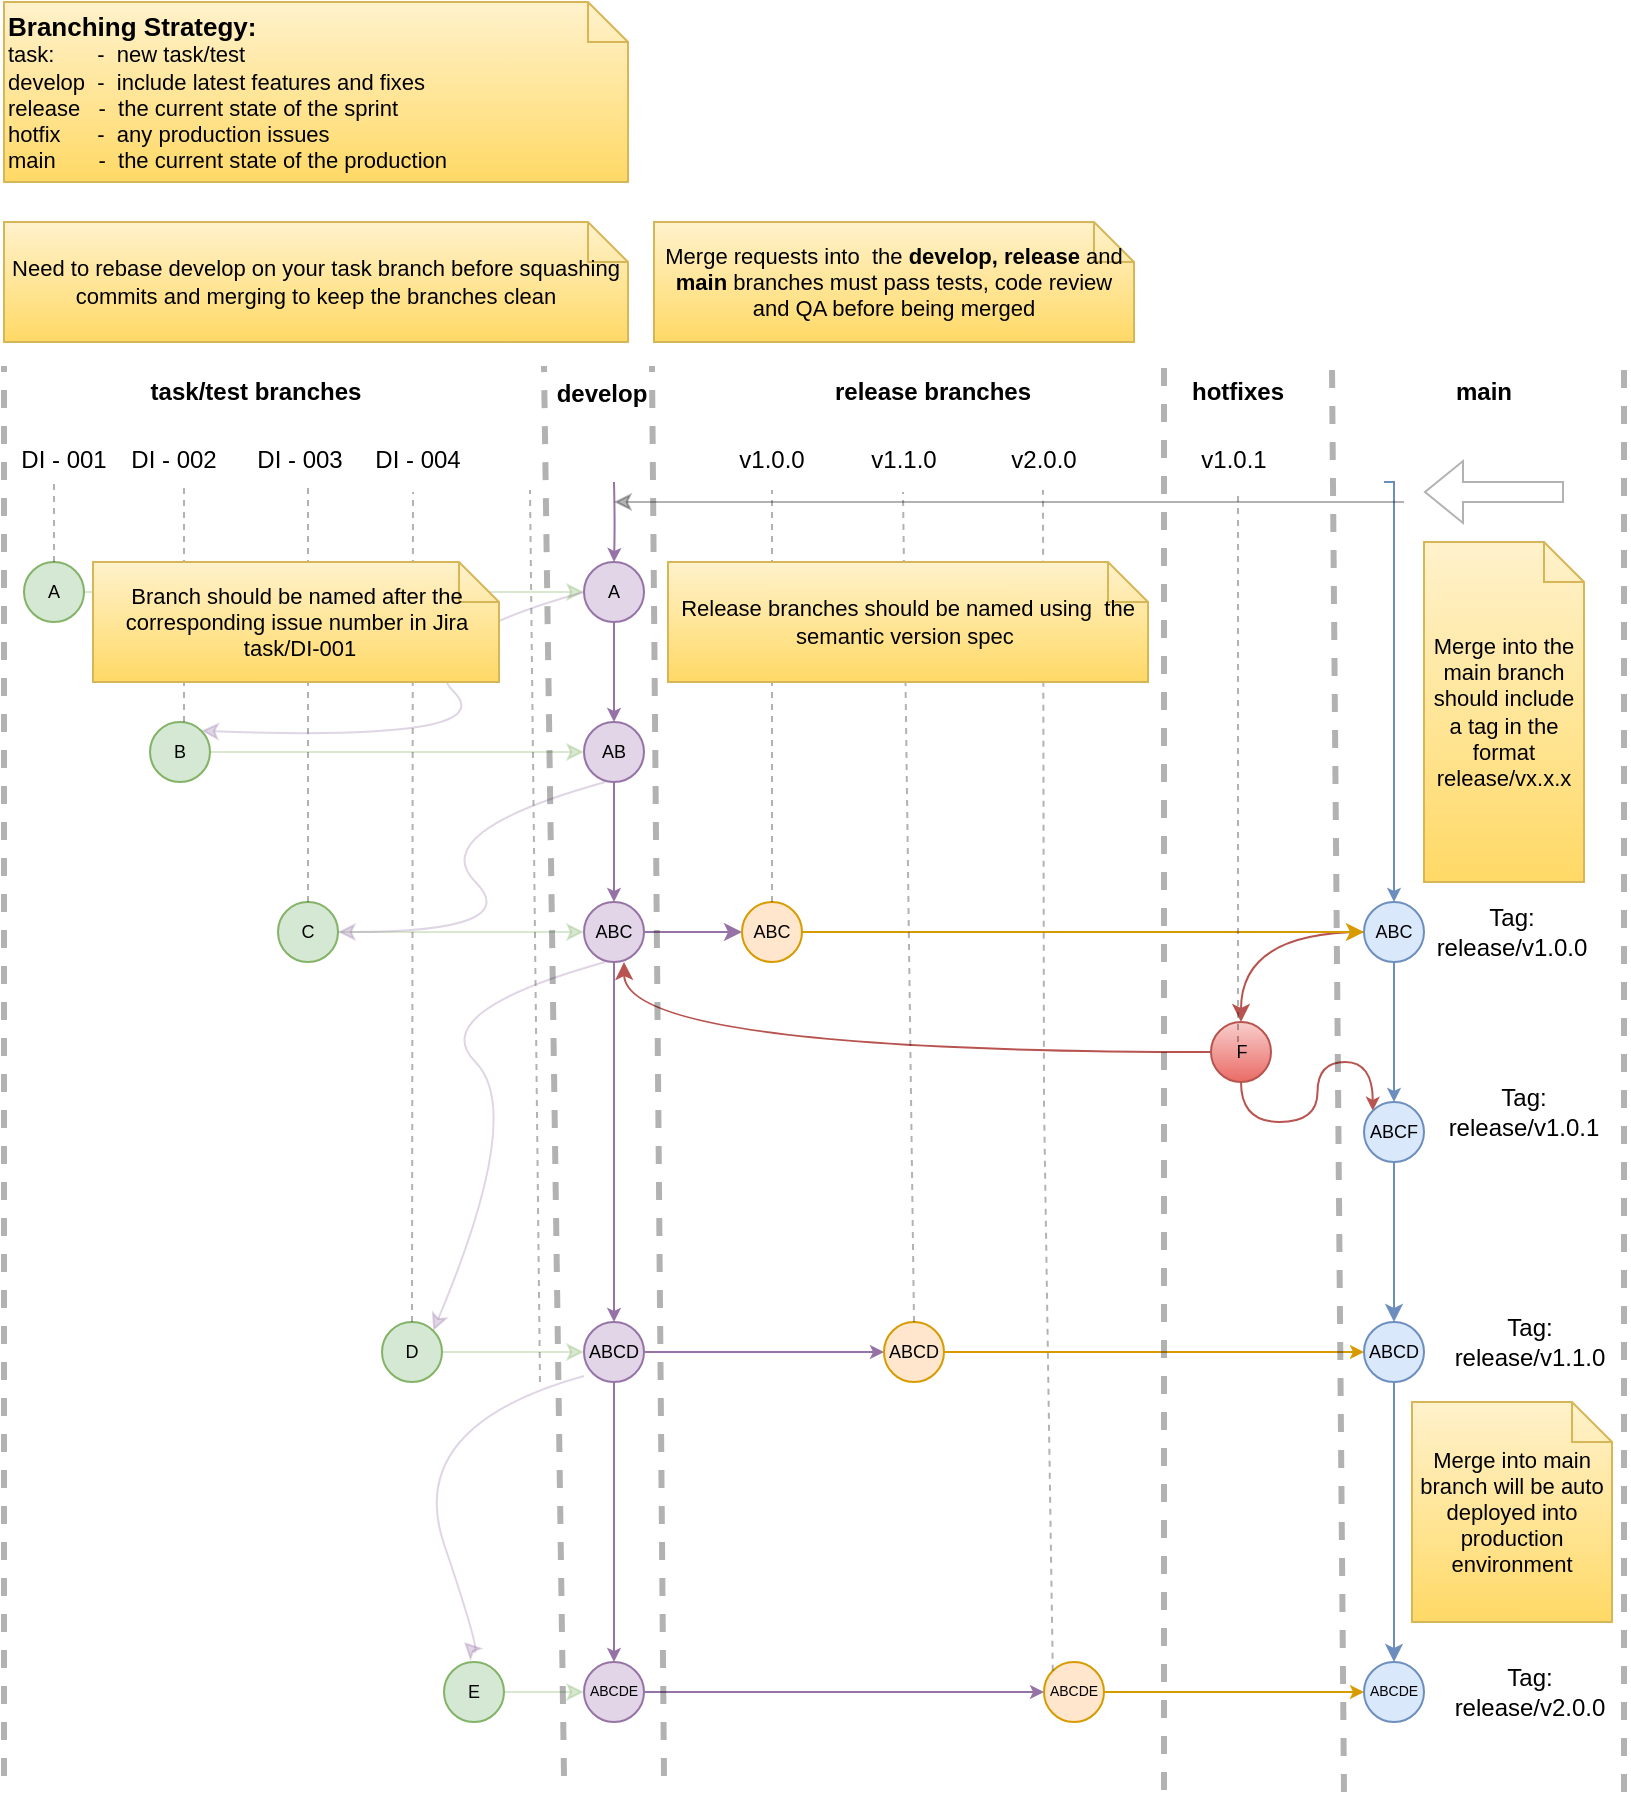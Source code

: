 <mxfile version="19.0.2" type="device"><diagram id="D_VGmMLjANu6sJYSEu1G" name="Page-1"><mxGraphModel dx="1102" dy="865" grid="1" gridSize="10" guides="1" tooltips="1" connect="1" arrows="1" fold="1" page="1" pageScale="1" pageWidth="827" pageHeight="1169" math="0" shadow="0"><root><mxCell id="0"/><mxCell id="1" parent="0"/><mxCell id="_Tkvt8Lm1Ie7-zb2WWxB-1" value="DI - 001" style="text;html=1;strokeColor=none;fillColor=none;align=center;verticalAlign=middle;whiteSpace=wrap;rounded=0;" parent="1" vertex="1"><mxGeometry x="8" y="234" width="60" height="30" as="geometry"/></mxCell><mxCell id="_Tkvt8Lm1Ie7-zb2WWxB-2" value="DI - 002" style="text;html=1;strokeColor=none;fillColor=none;align=center;verticalAlign=middle;whiteSpace=wrap;rounded=0;" parent="1" vertex="1"><mxGeometry x="63" y="234" width="60" height="30" as="geometry"/></mxCell><mxCell id="_Tkvt8Lm1Ie7-zb2WWxB-3" value="DI - 003" style="text;html=1;strokeColor=none;fillColor=none;align=center;verticalAlign=middle;whiteSpace=wrap;rounded=0;" parent="1" vertex="1"><mxGeometry x="126" y="234" width="60" height="30" as="geometry"/></mxCell><mxCell id="_Tkvt8Lm1Ie7-zb2WWxB-4" value="DI - 004" style="text;html=1;strokeColor=none;fillColor=none;align=center;verticalAlign=middle;whiteSpace=wrap;rounded=0;" parent="1" vertex="1"><mxGeometry x="185" y="234" width="60" height="30" as="geometry"/></mxCell><mxCell id="_Tkvt8Lm1Ie7-zb2WWxB-152" value="" style="edgeStyle=orthogonalEdgeStyle;curved=1;rounded=0;orthogonalLoop=1;jettySize=auto;html=1;fontSize=9;fontColor=#000000;startSize=4;endSize=4;strokeColor=#9673a6;strokeWidth=1;fillColor=#e1d5e7;" parent="1" target="_Tkvt8Lm1Ie7-zb2WWxB-9" edge="1"><mxGeometry relative="1" as="geometry"><mxPoint x="313" y="260" as="sourcePoint"/></mxGeometry></mxCell><mxCell id="_Tkvt8Lm1Ie7-zb2WWxB-153" value="" style="edgeStyle=orthogonalEdgeStyle;curved=1;rounded=0;orthogonalLoop=1;jettySize=auto;html=1;fontSize=9;fontColor=#000000;startSize=4;endSize=4;strokeColor=#9673a6;strokeWidth=1;fillColor=#e1d5e7;" parent="1" source="_Tkvt8Lm1Ie7-zb2WWxB-9" target="_Tkvt8Lm1Ie7-zb2WWxB-11" edge="1"><mxGeometry relative="1" as="geometry"/></mxCell><mxCell id="_Tkvt8Lm1Ie7-zb2WWxB-9" value="A" style="ellipse;whiteSpace=wrap;html=1;aspect=fixed;fillColor=#e1d5e7;strokeColor=#9673a6;fontSize=9;" parent="1" vertex="1"><mxGeometry x="298" y="300" width="30" height="30" as="geometry"/></mxCell><mxCell id="_Tkvt8Lm1Ie7-zb2WWxB-136" value="" style="edgeStyle=orthogonalEdgeStyle;curved=1;rounded=0;orthogonalLoop=1;jettySize=auto;html=1;fontSize=12;fontColor=#000000;strokeColor=#9673a6;strokeWidth=1;fillColor=#e1d5e7;" parent="1" source="_Tkvt8Lm1Ie7-zb2WWxB-17" target="_Tkvt8Lm1Ie7-zb2WWxB-120" edge="1"><mxGeometry relative="1" as="geometry"/></mxCell><mxCell id="_Tkvt8Lm1Ie7-zb2WWxB-155" value="" style="edgeStyle=orthogonalEdgeStyle;curved=1;rounded=0;orthogonalLoop=1;jettySize=auto;html=1;fontSize=9;fontColor=#000000;startSize=4;endSize=4;strokeColor=#9673a6;strokeWidth=1;fillColor=#e1d5e7;" parent="1" source="_Tkvt8Lm1Ie7-zb2WWxB-17" target="_Tkvt8Lm1Ie7-zb2WWxB-77" edge="1"><mxGeometry relative="1" as="geometry"/></mxCell><mxCell id="_Tkvt8Lm1Ie7-zb2WWxB-17" value="ABC" style="ellipse;whiteSpace=wrap;html=1;aspect=fixed;fillColor=#e1d5e7;strokeColor=#9673a6;fontSize=9;" parent="1" vertex="1"><mxGeometry x="298" y="470" width="30" height="30" as="geometry"/></mxCell><mxCell id="_Tkvt8Lm1Ie7-zb2WWxB-179" style="edgeStyle=orthogonalEdgeStyle;rounded=0;jumpStyle=none;jumpSize=4;orthogonalLoop=1;jettySize=auto;html=1;entryX=0;entryY=0.5;entryDx=0;entryDy=0;labelBackgroundColor=default;fontFamily=Helvetica;fontSize=7;fontColor=#000000;startArrow=none;startFill=0;endArrow=classic;strokeColor=#82b366;strokeWidth=1;opacity=30;fillColor=#d5e8d4;" parent="1" source="_Tkvt8Lm1Ie7-zb2WWxB-18" target="_Tkvt8Lm1Ie7-zb2WWxB-9" edge="1"><mxGeometry relative="1" as="geometry"/></mxCell><mxCell id="_Tkvt8Lm1Ie7-zb2WWxB-18" value="A" style="ellipse;whiteSpace=wrap;html=1;aspect=fixed;fillColor=#d5e8d4;strokeColor=#82b366;fontSize=9;" parent="1" vertex="1"><mxGeometry x="18" y="300" width="30" height="30" as="geometry"/></mxCell><mxCell id="_Tkvt8Lm1Ie7-zb2WWxB-184" style="edgeStyle=orthogonalEdgeStyle;rounded=0;jumpStyle=none;jumpSize=4;orthogonalLoop=1;jettySize=auto;html=1;entryX=0;entryY=0.5;entryDx=0;entryDy=0;labelBackgroundColor=default;fontFamily=Helvetica;fontSize=7;fontColor=#000000;startArrow=none;startFill=0;endArrow=classic;strokeColor=#82b366;strokeWidth=1;opacity=30;fillColor=#d5e8d4;" parent="1" source="_Tkvt8Lm1Ie7-zb2WWxB-22" target="_Tkvt8Lm1Ie7-zb2WWxB-11" edge="1"><mxGeometry relative="1" as="geometry"/></mxCell><mxCell id="_Tkvt8Lm1Ie7-zb2WWxB-22" value="B" style="ellipse;whiteSpace=wrap;html=1;aspect=fixed;fillColor=#d5e8d4;strokeColor=#82b366;fontSize=9;" parent="1" vertex="1"><mxGeometry x="81" y="380" width="30" height="30" as="geometry"/></mxCell><mxCell id="_Tkvt8Lm1Ie7-zb2WWxB-185" style="edgeStyle=orthogonalEdgeStyle;rounded=0;jumpStyle=none;jumpSize=4;orthogonalLoop=1;jettySize=auto;html=1;entryX=0;entryY=0.5;entryDx=0;entryDy=0;labelBackgroundColor=default;fontFamily=Helvetica;fontSize=7;fontColor=#000000;startArrow=none;startFill=0;endArrow=classic;strokeColor=#82b366;strokeWidth=1;opacity=30;fillColor=#d5e8d4;" parent="1" source="_Tkvt8Lm1Ie7-zb2WWxB-23" target="_Tkvt8Lm1Ie7-zb2WWxB-17" edge="1"><mxGeometry relative="1" as="geometry"/></mxCell><mxCell id="_Tkvt8Lm1Ie7-zb2WWxB-23" value="C" style="ellipse;whiteSpace=wrap;html=1;aspect=fixed;fillColor=#d5e8d4;strokeColor=#82b366;fontSize=9;" parent="1" vertex="1"><mxGeometry x="145" y="470" width="30" height="30" as="geometry"/></mxCell><mxCell id="_Tkvt8Lm1Ie7-zb2WWxB-36" value="&lt;span style=&quot;font-size: 12px;&quot;&gt;task/test branches&lt;/span&gt;" style="text;html=1;strokeColor=none;fillColor=none;align=center;verticalAlign=middle;whiteSpace=wrap;rounded=0;fontSize=12;fontStyle=1" parent="1" vertex="1"><mxGeometry x="19" y="200" width="230" height="30" as="geometry"/></mxCell><mxCell id="_Tkvt8Lm1Ie7-zb2WWxB-138" style="edgeStyle=orthogonalEdgeStyle;curved=1;rounded=0;orthogonalLoop=1;jettySize=auto;html=1;entryX=0.5;entryY=0;entryDx=0;entryDy=0;fontSize=12;fontColor=#000000;strokeColor=#b85450;strokeWidth=1;fillColor=#f8cecc;gradientColor=#ea6b66;" parent="1" source="_Tkvt8Lm1Ie7-zb2WWxB-45" target="_Tkvt8Lm1Ie7-zb2WWxB-125" edge="1"><mxGeometry relative="1" as="geometry"/></mxCell><mxCell id="_Tkvt8Lm1Ie7-zb2WWxB-144" value="" style="edgeStyle=orthogonalEdgeStyle;curved=1;rounded=0;orthogonalLoop=1;jettySize=auto;html=1;fontSize=12;fontColor=#000000;startSize=4;endSize=4;strokeColor=#6c8ebf;strokeWidth=1;entryX=0.5;entryY=0;entryDx=0;entryDy=0;fillColor=#dae8fc;" parent="1" source="_Tkvt8Lm1Ie7-zb2WWxB-45" target="_Tkvt8Lm1Ie7-zb2WWxB-139" edge="1"><mxGeometry relative="1" as="geometry"/></mxCell><mxCell id="_Tkvt8Lm1Ie7-zb2WWxB-45" value="ABC" style="ellipse;whiteSpace=wrap;html=1;aspect=fixed;fillColor=#dae8fc;strokeColor=#6c8ebf;fontSize=9;" parent="1" vertex="1"><mxGeometry x="688" y="470" width="30" height="30" as="geometry"/></mxCell><mxCell id="_Tkvt8Lm1Ie7-zb2WWxB-66" value="" style="edgeStyle=orthogonalEdgeStyle;rounded=0;orthogonalLoop=1;jettySize=auto;html=1;strokeWidth=1;entryX=0.5;entryY=0;entryDx=0;entryDy=0;fillColor=#dae8fc;strokeColor=#6c8ebf;endSize=4;startSize=4;" parent="1" target="_Tkvt8Lm1Ie7-zb2WWxB-45" edge="1"><mxGeometry relative="1" as="geometry"><mxPoint x="698" y="260" as="sourcePoint"/><mxPoint x="702" y="340" as="targetPoint"/><Array as="points"><mxPoint x="703" y="260"/></Array></mxGeometry></mxCell><mxCell id="_Tkvt8Lm1Ie7-zb2WWxB-154" value="" style="edgeStyle=orthogonalEdgeStyle;curved=1;rounded=0;orthogonalLoop=1;jettySize=auto;html=1;fontSize=9;fontColor=#000000;startSize=4;endSize=4;strokeColor=#9673a6;strokeWidth=1;fillColor=#e1d5e7;" parent="1" source="_Tkvt8Lm1Ie7-zb2WWxB-11" target="_Tkvt8Lm1Ie7-zb2WWxB-17" edge="1"><mxGeometry relative="1" as="geometry"/></mxCell><mxCell id="_Tkvt8Lm1Ie7-zb2WWxB-11" value="AB" style="ellipse;whiteSpace=wrap;html=1;aspect=fixed;fillColor=#e1d5e7;strokeColor=#9673a6;fontSize=9;" parent="1" vertex="1"><mxGeometry x="298" y="380" width="30" height="30" as="geometry"/></mxCell><mxCell id="_Tkvt8Lm1Ie7-zb2WWxB-156" value="" style="edgeStyle=orthogonalEdgeStyle;curved=1;rounded=0;orthogonalLoop=1;jettySize=auto;html=1;fontSize=9;fontColor=#000000;startSize=4;endSize=4;strokeColor=#9673a6;strokeWidth=1;fillColor=#e1d5e7;" parent="1" source="_Tkvt8Lm1Ie7-zb2WWxB-77" target="_Tkvt8Lm1Ie7-zb2WWxB-145" edge="1"><mxGeometry relative="1" as="geometry"/></mxCell><mxCell id="_Tkvt8Lm1Ie7-zb2WWxB-158" value="" style="edgeStyle=orthogonalEdgeStyle;curved=1;rounded=0;orthogonalLoop=1;jettySize=auto;html=1;fontSize=9;fontColor=#000000;startSize=4;endSize=4;strokeColor=#9673a6;strokeWidth=1;fillColor=#e1d5e7;" parent="1" source="_Tkvt8Lm1Ie7-zb2WWxB-77" target="_Tkvt8Lm1Ie7-zb2WWxB-83" edge="1"><mxGeometry relative="1" as="geometry"/></mxCell><mxCell id="_Tkvt8Lm1Ie7-zb2WWxB-77" value="ABCD" style="ellipse;whiteSpace=wrap;html=1;aspect=fixed;fillColor=#e1d5e7;strokeColor=#9673a6;fontSize=9;" parent="1" vertex="1"><mxGeometry x="298" y="680" width="30" height="30" as="geometry"/></mxCell><mxCell id="_Tkvt8Lm1Ie7-zb2WWxB-186" style="edgeStyle=orthogonalEdgeStyle;rounded=0;jumpStyle=none;jumpSize=4;orthogonalLoop=1;jettySize=auto;html=1;labelBackgroundColor=default;fontFamily=Helvetica;fontSize=7;fontColor=#000000;startArrow=none;startFill=0;endArrow=classic;strokeColor=#82b366;strokeWidth=1;opacity=30;entryX=0;entryY=0.5;entryDx=0;entryDy=0;fillColor=#d5e8d4;" parent="1" source="_Tkvt8Lm1Ie7-zb2WWxB-81" target="_Tkvt8Lm1Ie7-zb2WWxB-77" edge="1"><mxGeometry relative="1" as="geometry"><mxPoint x="278" y="635" as="targetPoint"/></mxGeometry></mxCell><mxCell id="_Tkvt8Lm1Ie7-zb2WWxB-81" value="D" style="ellipse;whiteSpace=wrap;html=1;aspect=fixed;fillColor=#d5e8d4;strokeColor=#82b366;fontSize=9;" parent="1" vertex="1"><mxGeometry x="197" y="680" width="30" height="30" as="geometry"/></mxCell><mxCell id="_Tkvt8Lm1Ie7-zb2WWxB-163" style="edgeStyle=orthogonalEdgeStyle;curved=1;rounded=0;orthogonalLoop=1;jettySize=auto;html=1;fontSize=9;fontColor=#000000;startSize=4;endSize=4;strokeColor=#d79b00;strokeWidth=1;fillColor=#ffe6cc;" parent="1" source="_Tkvt8Lm1Ie7-zb2WWxB-83" target="_Tkvt8Lm1Ie7-zb2WWxB-147" edge="1"><mxGeometry relative="1" as="geometry"/></mxCell><mxCell id="_Tkvt8Lm1Ie7-zb2WWxB-83" value="&lt;font style=&quot;font-size: 9px;&quot;&gt;ABCD&lt;/font&gt;" style="ellipse;whiteSpace=wrap;html=1;aspect=fixed;fillColor=#ffe6cc;strokeColor=#d79b00;fontSize=9;" parent="1" vertex="1"><mxGeometry x="448" y="680" width="30" height="30" as="geometry"/></mxCell><mxCell id="_Tkvt8Lm1Ie7-zb2WWxB-118" value="&lt;b&gt;release branches&lt;/b&gt;" style="text;html=1;strokeColor=none;fillColor=none;align=center;verticalAlign=middle;whiteSpace=wrap;rounded=0;" parent="1" vertex="1"><mxGeometry x="407" y="200" width="131" height="30" as="geometry"/></mxCell><mxCell id="_Tkvt8Lm1Ie7-zb2WWxB-137" style="edgeStyle=orthogonalEdgeStyle;rounded=0;orthogonalLoop=1;jettySize=auto;html=1;entryX=0;entryY=0.5;entryDx=0;entryDy=0;fontSize=12;fontColor=#000000;strokeColor=#d79b00;strokeWidth=1;fillColor=#ffe6cc;" parent="1" source="_Tkvt8Lm1Ie7-zb2WWxB-120" target="_Tkvt8Lm1Ie7-zb2WWxB-45" edge="1"><mxGeometry relative="1" as="geometry"/></mxCell><mxCell id="_Tkvt8Lm1Ie7-zb2WWxB-120" value="ABC" style="ellipse;whiteSpace=wrap;html=1;aspect=fixed;fillColor=#ffe6cc;strokeColor=#d79b00;fontSize=9;" parent="1" vertex="1"><mxGeometry x="377" y="470" width="30" height="30" as="geometry"/></mxCell><mxCell id="_Tkvt8Lm1Ie7-zb2WWxB-121" value="v1.0.0" style="text;html=1;strokeColor=none;fillColor=none;align=center;verticalAlign=middle;whiteSpace=wrap;rounded=0;" parent="1" vertex="1"><mxGeometry x="362" y="234" width="60" height="30" as="geometry"/></mxCell><mxCell id="_Tkvt8Lm1Ie7-zb2WWxB-122" value="v1.1.0" style="text;html=1;strokeColor=none;fillColor=none;align=center;verticalAlign=middle;whiteSpace=wrap;rounded=0;" parent="1" vertex="1"><mxGeometry x="428" y="234" width="60" height="30" as="geometry"/></mxCell><mxCell id="_Tkvt8Lm1Ie7-zb2WWxB-123" value="v2.0.0" style="text;html=1;strokeColor=none;fillColor=none;align=center;verticalAlign=middle;whiteSpace=wrap;rounded=0;" parent="1" vertex="1"><mxGeometry x="498" y="234" width="60" height="30" as="geometry"/></mxCell><mxCell id="_Tkvt8Lm1Ie7-zb2WWxB-124" value="v1.0.1" style="text;html=1;strokeColor=none;fillColor=none;align=center;verticalAlign=middle;whiteSpace=wrap;rounded=0;" parent="1" vertex="1"><mxGeometry x="592.5" y="234" width="60" height="30" as="geometry"/></mxCell><mxCell id="_Tkvt8Lm1Ie7-zb2WWxB-150" value="" style="edgeStyle=orthogonalEdgeStyle;curved=1;rounded=0;orthogonalLoop=1;jettySize=auto;html=1;fontSize=9;fontColor=#000000;startSize=4;endSize=4;strokeColor=#b85450;strokeWidth=1;entryX=0;entryY=0;entryDx=0;entryDy=0;fillColor=#f8cecc;exitX=0.5;exitY=1;exitDx=0;exitDy=0;gradientColor=#ea6b66;" parent="1" source="_Tkvt8Lm1Ie7-zb2WWxB-125" target="_Tkvt8Lm1Ie7-zb2WWxB-139" edge="1"><mxGeometry relative="1" as="geometry"><mxPoint x="609.5" y="660" as="targetPoint"/></mxGeometry></mxCell><mxCell id="_Tkvt8Lm1Ie7-zb2WWxB-219" style="edgeStyle=orthogonalEdgeStyle;rounded=0;jumpStyle=none;jumpSize=4;orthogonalLoop=1;jettySize=auto;html=1;labelBackgroundColor=default;fontFamily=Helvetica;fontSize=13;fontColor=#000000;startArrow=none;startFill=0;endArrow=classic;strokeColor=#B85450;strokeWidth=1;curved=1;fillColor=#f8cecc;gradientColor=#ea6b66;" parent="1" source="_Tkvt8Lm1Ie7-zb2WWxB-125" edge="1"><mxGeometry relative="1" as="geometry"><mxPoint x="318" y="500" as="targetPoint"/></mxGeometry></mxCell><mxCell id="_Tkvt8Lm1Ie7-zb2WWxB-125" value="F" style="ellipse;whiteSpace=wrap;html=1;aspect=fixed;fillColor=#f8cecc;fontSize=9;gradientColor=#ea6b66;strokeColor=#b85450;" parent="1" vertex="1"><mxGeometry x="611.5" y="530" width="30" height="30" as="geometry"/></mxCell><mxCell id="_Tkvt8Lm1Ie7-zb2WWxB-128" value="Tag: release/v1.0.0" style="text;html=1;strokeColor=none;fillColor=none;align=center;verticalAlign=middle;whiteSpace=wrap;rounded=0;fontSize=12;fontColor=#000000;" parent="1" vertex="1"><mxGeometry x="732" y="470" width="60" height="30" as="geometry"/></mxCell><mxCell id="_Tkvt8Lm1Ie7-zb2WWxB-202" style="edgeStyle=orthogonalEdgeStyle;rounded=0;jumpStyle=none;jumpSize=4;orthogonalLoop=1;jettySize=auto;html=1;entryX=0.5;entryY=0;entryDx=0;entryDy=0;labelBackgroundColor=default;fontFamily=Helvetica;fontSize=11;fontColor=#000000;startArrow=none;startFill=0;endArrow=classic;strokeColor=#6c8ebf;strokeWidth=1;fillColor=#dae8fc;gradientColor=#7ea6e0;" parent="1" source="_Tkvt8Lm1Ie7-zb2WWxB-139" target="_Tkvt8Lm1Ie7-zb2WWxB-147" edge="1"><mxGeometry relative="1" as="geometry"/></mxCell><mxCell id="_Tkvt8Lm1Ie7-zb2WWxB-139" value="ABCF" style="ellipse;whiteSpace=wrap;html=1;aspect=fixed;fillColor=#dae8fc;strokeColor=#6c8ebf;fontSize=9;" parent="1" vertex="1"><mxGeometry x="688" y="570" width="30" height="30" as="geometry"/></mxCell><mxCell id="_Tkvt8Lm1Ie7-zb2WWxB-142" value="Tag: release/v1.0.1" style="text;html=1;strokeColor=none;fillColor=none;align=center;verticalAlign=middle;whiteSpace=wrap;rounded=0;fontSize=12;fontColor=#000000;" parent="1" vertex="1"><mxGeometry x="738" y="560" width="60" height="30" as="geometry"/></mxCell><mxCell id="_Tkvt8Lm1Ie7-zb2WWxB-160" value="" style="edgeStyle=orthogonalEdgeStyle;curved=1;rounded=0;orthogonalLoop=1;jettySize=auto;html=1;fontSize=9;fontColor=#000000;startSize=4;endSize=4;strokeColor=#9673a6;strokeWidth=1;entryX=0;entryY=0.5;entryDx=0;entryDy=0;fillColor=#e1d5e7;" parent="1" source="_Tkvt8Lm1Ie7-zb2WWxB-145" target="_Tkvt8Lm1Ie7-zb2WWxB-146" edge="1"><mxGeometry relative="1" as="geometry"><mxPoint x="408" y="655" as="targetPoint"/></mxGeometry></mxCell><mxCell id="_Tkvt8Lm1Ie7-zb2WWxB-145" value="ABCDE" style="ellipse;whiteSpace=wrap;html=1;aspect=fixed;fillColor=#e1d5e7;strokeColor=#9673a6;fontSize=7;" parent="1" vertex="1"><mxGeometry x="298" y="850" width="30" height="30" as="geometry"/></mxCell><mxCell id="_Tkvt8Lm1Ie7-zb2WWxB-164" style="edgeStyle=orthogonalEdgeStyle;curved=1;rounded=0;orthogonalLoop=1;jettySize=auto;html=1;entryX=0;entryY=0.5;entryDx=0;entryDy=0;fontSize=9;fontColor=#000000;startSize=4;endSize=4;strokeColor=#d79b00;strokeWidth=1;fillColor=#ffe6cc;" parent="1" source="_Tkvt8Lm1Ie7-zb2WWxB-146" target="_Tkvt8Lm1Ie7-zb2WWxB-148" edge="1"><mxGeometry relative="1" as="geometry"/></mxCell><mxCell id="_Tkvt8Lm1Ie7-zb2WWxB-146" value="&lt;font style=&quot;font-size: 7px;&quot;&gt;ABCDE&lt;/font&gt;" style="ellipse;whiteSpace=wrap;html=1;aspect=fixed;fillColor=#ffe6cc;strokeColor=#d79b00;fontSize=7;" parent="1" vertex="1"><mxGeometry x="528" y="850" width="30" height="30" as="geometry"/></mxCell><mxCell id="_Tkvt8Lm1Ie7-zb2WWxB-203" style="edgeStyle=orthogonalEdgeStyle;rounded=0;jumpStyle=none;jumpSize=4;orthogonalLoop=1;jettySize=auto;html=1;labelBackgroundColor=default;fontFamily=Helvetica;fontSize=11;fontColor=#000000;startArrow=none;startFill=0;endArrow=classic;strokeColor=#6c8ebf;strokeWidth=1;fillColor=#dae8fc;gradientColor=#7ea6e0;" parent="1" source="_Tkvt8Lm1Ie7-zb2WWxB-147" target="_Tkvt8Lm1Ie7-zb2WWxB-148" edge="1"><mxGeometry relative="1" as="geometry"/></mxCell><mxCell id="_Tkvt8Lm1Ie7-zb2WWxB-147" value="ABCD" style="ellipse;whiteSpace=wrap;html=1;aspect=fixed;fillColor=#dae8fc;strokeColor=#6c8ebf;fontSize=9;" parent="1" vertex="1"><mxGeometry x="688" y="680" width="30" height="30" as="geometry"/></mxCell><mxCell id="_Tkvt8Lm1Ie7-zb2WWxB-148" value="ABCDE" style="ellipse;whiteSpace=wrap;html=1;aspect=fixed;fillColor=#dae8fc;strokeColor=#6c8ebf;fontSize=7;" parent="1" vertex="1"><mxGeometry x="688" y="850" width="30" height="30" as="geometry"/></mxCell><mxCell id="_Tkvt8Lm1Ie7-zb2WWxB-204" style="edgeStyle=orthogonalEdgeStyle;rounded=0;jumpStyle=none;jumpSize=4;orthogonalLoop=1;jettySize=auto;html=1;entryX=0;entryY=0.5;entryDx=0;entryDy=0;labelBackgroundColor=default;fontFamily=Helvetica;fontSize=11;fontColor=#000000;startArrow=none;startFill=0;endArrow=classic;strokeColor=#82b366;strokeWidth=1;fillColor=#d5e8d4;gradientColor=#97d077;opacity=30;" parent="1" source="_Tkvt8Lm1Ie7-zb2WWxB-162" target="_Tkvt8Lm1Ie7-zb2WWxB-145" edge="1"><mxGeometry relative="1" as="geometry"/></mxCell><mxCell id="_Tkvt8Lm1Ie7-zb2WWxB-162" value="E" style="ellipse;whiteSpace=wrap;html=1;aspect=fixed;fillColor=#d5e8d4;strokeColor=#82b366;fontSize=9;" parent="1" vertex="1"><mxGeometry x="228" y="850" width="30" height="30" as="geometry"/></mxCell><mxCell id="_Tkvt8Lm1Ie7-zb2WWxB-170" value="" style="endArrow=none;dashed=1;html=1;rounded=0;labelBackgroundColor=default;fontFamily=Helvetica;fontSize=7;fontColor=#000000;startSize=4;endSize=4;strokeColor=default;strokeWidth=1;shape=connector;exitX=0.5;exitY=0;exitDx=0;exitDy=0;entryX=0.5;entryY=1;entryDx=0;entryDy=0;opacity=30;" parent="1" source="_Tkvt8Lm1Ie7-zb2WWxB-120" target="_Tkvt8Lm1Ie7-zb2WWxB-121" edge="1"><mxGeometry width="50" height="50" relative="1" as="geometry"><mxPoint x="378" y="320" as="sourcePoint"/><mxPoint x="428" y="270" as="targetPoint"/></mxGeometry></mxCell><mxCell id="_Tkvt8Lm1Ie7-zb2WWxB-171" value="" style="endArrow=none;dashed=1;html=1;labelBackgroundColor=default;fontFamily=Helvetica;fontSize=7;fontColor=#000000;startSize=4;endSize=4;strokeColor=default;strokeWidth=1;shape=connector;exitX=0.5;exitY=0;exitDx=0;exitDy=0;entryX=0.5;entryY=1;entryDx=0;entryDy=0;jumpSize=4;jumpStyle=none;rounded=0;opacity=30;" parent="1" source="_Tkvt8Lm1Ie7-zb2WWxB-83" edge="1"><mxGeometry width="50" height="50" relative="1" as="geometry"><mxPoint x="457.5" y="470" as="sourcePoint"/><mxPoint x="457.5" y="265" as="targetPoint"/></mxGeometry></mxCell><mxCell id="_Tkvt8Lm1Ie7-zb2WWxB-172" value="" style="endArrow=none;dashed=1;html=1;rounded=0;labelBackgroundColor=default;fontFamily=Helvetica;fontSize=7;fontColor=#000000;startSize=4;endSize=4;strokeColor=default;strokeWidth=1;shape=connector;entryX=0.5;entryY=1;entryDx=0;entryDy=0;jumpSize=4;jumpStyle=none;opacity=30;exitX=0;exitY=0;exitDx=0;exitDy=0;" parent="1" source="_Tkvt8Lm1Ie7-zb2WWxB-146" edge="1"><mxGeometry width="50" height="50" relative="1" as="geometry"><mxPoint x="528" y="710" as="sourcePoint"/><mxPoint x="527.5" y="264" as="targetPoint"/><Array as="points"><mxPoint x="528" y="570"/></Array></mxGeometry></mxCell><mxCell id="_Tkvt8Lm1Ie7-zb2WWxB-173" value="" style="endArrow=none;dashed=1;html=1;labelBackgroundColor=default;fontFamily=Helvetica;fontSize=7;fontColor=#000000;startSize=4;endSize=4;strokeColor=default;strokeWidth=1;shape=connector;entryX=0.5;entryY=1;entryDx=0;entryDy=0;jumpSize=4;jumpStyle=none;rounded=0;opacity=30;" parent="1" edge="1"><mxGeometry width="50" height="50" relative="1" as="geometry"><mxPoint x="625" y="540" as="sourcePoint"/><mxPoint x="625" y="264" as="targetPoint"/></mxGeometry></mxCell><mxCell id="_Tkvt8Lm1Ie7-zb2WWxB-174" value="" style="endArrow=none;dashed=1;html=1;rounded=0;labelBackgroundColor=default;fontFamily=Helvetica;fontSize=7;fontColor=#000000;startSize=4;endSize=4;strokeColor=default;strokeWidth=1;shape=connector;exitX=0.5;exitY=0;exitDx=0;exitDy=0;entryX=0.5;entryY=1;entryDx=0;entryDy=0;opacity=30;" parent="1" source="_Tkvt8Lm1Ie7-zb2WWxB-81" edge="1"><mxGeometry width="50" height="50" relative="1" as="geometry"><mxPoint x="212.5" y="470" as="sourcePoint"/><mxPoint x="212.5" y="265" as="targetPoint"/></mxGeometry></mxCell><mxCell id="_Tkvt8Lm1Ie7-zb2WWxB-175" value="" style="endArrow=none;dashed=1;html=1;rounded=0;labelBackgroundColor=default;fontFamily=Helvetica;fontSize=7;fontColor=#000000;startSize=4;endSize=4;strokeColor=default;strokeWidth=1;shape=connector;opacity=30;" parent="1" edge="1"><mxGeometry width="50" height="50" relative="1" as="geometry"><mxPoint x="160" y="470" as="sourcePoint"/><mxPoint x="160" y="260" as="targetPoint"/></mxGeometry></mxCell><mxCell id="_Tkvt8Lm1Ie7-zb2WWxB-176" value="" style="endArrow=none;dashed=1;html=1;rounded=0;labelBackgroundColor=default;fontFamily=Helvetica;fontSize=7;fontColor=#000000;startSize=4;endSize=4;strokeColor=default;strokeWidth=1;shape=connector;opacity=30;" parent="1" edge="1"><mxGeometry width="50" height="50" relative="1" as="geometry"><mxPoint x="98" y="380" as="sourcePoint"/><mxPoint x="98" y="260" as="targetPoint"/></mxGeometry></mxCell><mxCell id="_Tkvt8Lm1Ie7-zb2WWxB-177" value="" style="endArrow=none;dashed=1;html=1;rounded=0;labelBackgroundColor=default;fontFamily=Helvetica;fontSize=7;fontColor=#000000;startSize=4;endSize=4;strokeColor=default;strokeWidth=1;shape=connector;opacity=30;" parent="1" edge="1"><mxGeometry width="50" height="50" relative="1" as="geometry"><mxPoint x="33" y="300" as="sourcePoint"/><mxPoint x="33" y="260" as="targetPoint"/></mxGeometry></mxCell><mxCell id="_Tkvt8Lm1Ie7-zb2WWxB-178" value="" style="endArrow=none;dashed=1;html=1;rounded=0;labelBackgroundColor=default;fontFamily=Helvetica;fontSize=7;fontColor=#000000;startSize=4;endSize=4;strokeColor=default;strokeWidth=1;shape=connector;entryX=0.5;entryY=1;entryDx=0;entryDy=0;opacity=30;" parent="1" edge="1"><mxGeometry width="50" height="50" relative="1" as="geometry"><mxPoint x="276" y="710" as="sourcePoint"/><mxPoint x="271" y="264" as="targetPoint"/></mxGeometry></mxCell><mxCell id="_Tkvt8Lm1Ie7-zb2WWxB-182" value="" style="curved=1;endArrow=classic;html=1;rounded=0;labelBackgroundColor=default;fontFamily=Helvetica;fontSize=7;fontColor=#000000;strokeColor=#9673a6;strokeWidth=1;opacity=30;jumpStyle=none;jumpSize=4;exitX=0;exitY=0.5;exitDx=0;exitDy=0;entryX=1;entryY=0;entryDx=0;entryDy=0;fillColor=#e1d5e7;" parent="1" source="_Tkvt8Lm1Ie7-zb2WWxB-9" target="_Tkvt8Lm1Ie7-zb2WWxB-22" edge="1"><mxGeometry width="50" height="50" relative="1" as="geometry"><mxPoint x="258" y="340" as="sourcePoint"/><mxPoint x="208" y="390" as="targetPoint"/><Array as="points"><mxPoint x="208" y="340"/><mxPoint x="258" y="390"/></Array></mxGeometry></mxCell><mxCell id="_Tkvt8Lm1Ie7-zb2WWxB-183" value="" style="curved=1;endArrow=classic;html=1;rounded=0;labelBackgroundColor=default;fontFamily=Helvetica;fontSize=7;fontColor=#000000;strokeColor=#9673a6;strokeWidth=1;opacity=30;jumpStyle=none;jumpSize=4;exitX=0;exitY=0.5;exitDx=0;exitDy=0;entryX=1;entryY=0.5;entryDx=0;entryDy=0;fillColor=#e1d5e7;" parent="1" target="_Tkvt8Lm1Ie7-zb2WWxB-23" edge="1"><mxGeometry width="50" height="50" relative="1" as="geometry"><mxPoint x="308.7" y="410" as="sourcePoint"/><mxPoint x="117.307" y="479.393" as="targetPoint"/><Array as="points"><mxPoint x="218.7" y="435"/><mxPoint x="268.7" y="485"/></Array></mxGeometry></mxCell><mxCell id="_Tkvt8Lm1Ie7-zb2WWxB-187" value="" style="curved=1;endArrow=classic;html=1;rounded=0;labelBackgroundColor=default;fontFamily=Helvetica;fontSize=7;fontColor=#000000;strokeColor=#9673a6;strokeWidth=1;opacity=30;jumpStyle=none;jumpSize=4;exitX=0;exitY=0.5;exitDx=0;exitDy=0;entryX=1;entryY=0;entryDx=0;entryDy=0;fillColor=#e1d5e7;" parent="1" target="_Tkvt8Lm1Ie7-zb2WWxB-81" edge="1"><mxGeometry width="50" height="50" relative="1" as="geometry"><mxPoint x="308.7" y="500" as="sourcePoint"/><mxPoint x="175" y="575" as="targetPoint"/><Array as="points"><mxPoint x="218.7" y="525"/><mxPoint x="268.7" y="575"/></Array></mxGeometry></mxCell><mxCell id="_Tkvt8Lm1Ie7-zb2WWxB-188" value="" style="curved=1;endArrow=classic;html=1;rounded=0;labelBackgroundColor=default;fontFamily=Helvetica;fontSize=7;fontColor=#000000;strokeColor=#9673a6;strokeWidth=1;opacity=30;jumpStyle=none;jumpSize=4;exitX=0;exitY=0.5;exitDx=0;exitDy=0;fillColor=#e1d5e7;" parent="1" edge="1"><mxGeometry width="50" height="50" relative="1" as="geometry"><mxPoint x="298.0" y="707" as="sourcePoint"/><mxPoint x="238" y="840" as="targetPoint"/><Array as="points"><mxPoint x="208" y="732"/><mxPoint x="248" y="850"/></Array></mxGeometry></mxCell><mxCell id="_Tkvt8Lm1Ie7-zb2WWxB-189" value="Tag: release/v1.1.0" style="text;html=1;strokeColor=none;fillColor=none;align=center;verticalAlign=middle;whiteSpace=wrap;rounded=0;fontSize=12;fontColor=#000000;" parent="1" vertex="1"><mxGeometry x="741" y="675" width="60" height="30" as="geometry"/></mxCell><mxCell id="_Tkvt8Lm1Ie7-zb2WWxB-190" value="Tag: release/v2.0.0" style="text;html=1;strokeColor=none;fillColor=none;align=center;verticalAlign=middle;whiteSpace=wrap;rounded=0;fontSize=12;fontColor=#000000;" parent="1" vertex="1"><mxGeometry x="741" y="850" width="60" height="30" as="geometry"/></mxCell><mxCell id="_Tkvt8Lm1Ie7-zb2WWxB-191" value="" style="endArrow=classic;html=1;rounded=0;labelBackgroundColor=default;fontFamily=Helvetica;fontSize=7;fontColor=#000000;strokeColor=default;strokeWidth=1;opacity=30;jumpStyle=none;jumpSize=4;" parent="1" edge="1"><mxGeometry width="50" height="50" relative="1" as="geometry"><mxPoint x="708" y="270" as="sourcePoint"/><mxPoint x="313" y="270" as="targetPoint"/></mxGeometry></mxCell><mxCell id="_Tkvt8Lm1Ie7-zb2WWxB-193" value="" style="shape=flexArrow;endArrow=classic;html=1;rounded=0;labelBackgroundColor=default;fontFamily=Helvetica;fontSize=11;fontColor=#000000;strokeColor=default;strokeWidth=1;opacity=30;jumpStyle=none;jumpSize=4;" parent="1" edge="1"><mxGeometry width="50" height="50" relative="1" as="geometry"><mxPoint x="788" y="265" as="sourcePoint"/><mxPoint x="718" y="265" as="targetPoint"/></mxGeometry></mxCell><mxCell id="_Tkvt8Lm1Ie7-zb2WWxB-196" value="Release branches should be named using&amp;nbsp; the semantic version spec&amp;nbsp;" style="shape=note;size=20;whiteSpace=wrap;html=1;rounded=0;shadow=0;glass=1;sketch=0;fontFamily=Helvetica;fontSize=11;strokeColor=#d6b656;fillColor=#fff2cc;gradientColor=#ffd966;" parent="1" vertex="1"><mxGeometry x="340" y="300" width="240" height="60" as="geometry"/></mxCell><mxCell id="_Tkvt8Lm1Ie7-zb2WWxB-197" value="Merge requests into&amp;nbsp; the &lt;b&gt;develop, release&lt;/b&gt; and &lt;b&gt;main&amp;nbsp;&lt;/b&gt;branches must pass tests, code review and QA before being merged" style="shape=note;size=20;whiteSpace=wrap;html=1;rounded=0;shadow=0;glass=1;sketch=0;fontFamily=Helvetica;fontSize=11;strokeColor=#d6b656;fillColor=#fff2cc;gradientColor=#ffd966;" parent="1" vertex="1"><mxGeometry x="333" y="130" width="240" height="60" as="geometry"/></mxCell><mxCell id="_Tkvt8Lm1Ie7-zb2WWxB-198" value="Merge into the main branch should include a tag in the format&lt;br&gt;release/vx.x.x" style="shape=note;size=20;whiteSpace=wrap;html=1;rounded=0;shadow=0;glass=1;sketch=0;fontFamily=Helvetica;fontSize=11;strokeColor=#d6b656;fillColor=#fff2cc;gradientColor=#ffd966;" parent="1" vertex="1"><mxGeometry x="718" y="290" width="80" height="170" as="geometry"/></mxCell><mxCell id="_Tkvt8Lm1Ie7-zb2WWxB-205" value="Branch should be named after the corresponding issue number in Jira&lt;br&gt;&amp;nbsp;task/DI-001" style="shape=note;size=20;whiteSpace=wrap;html=1;rounded=0;shadow=0;glass=1;sketch=0;fontFamily=Helvetica;fontSize=11;strokeColor=#d6b656;fillColor=#fff2cc;gradientColor=#ffd966;" parent="1" vertex="1"><mxGeometry x="52.5" y="300" width="203" height="60" as="geometry"/></mxCell><mxCell id="_Tkvt8Lm1Ie7-zb2WWxB-206" value="&lt;font style=&quot;font-weight: bold; font-size: 13px;&quot;&gt;Branching Strategy:&lt;br&gt;&lt;/font&gt;task:&amp;nbsp; &amp;nbsp; &amp;nbsp; &amp;nbsp;-&amp;nbsp; new task/test&lt;br&gt;develop&amp;nbsp; -&amp;nbsp; include latest features and fixes&lt;br&gt;release&amp;nbsp; &amp;nbsp;-&amp;nbsp; the current state of the sprint&lt;br&gt;hotfix&amp;nbsp; &amp;nbsp; &amp;nbsp; -&amp;nbsp; any production issues&lt;br&gt;main&amp;nbsp; &amp;nbsp; &amp;nbsp; &amp;nbsp;-&amp;nbsp; the current state of the production" style="shape=note;size=20;whiteSpace=wrap;html=1;rounded=0;shadow=0;glass=1;sketch=0;fontFamily=Helvetica;fontSize=11;strokeColor=#d6b656;fillColor=#fff2cc;gradientColor=#ffd966;align=left;" parent="1" vertex="1"><mxGeometry x="8" y="20" width="312" height="90" as="geometry"/></mxCell><mxCell id="_Tkvt8Lm1Ie7-zb2WWxB-208" value="Merge into main branch will be auto deployed into production environment" style="shape=note;size=20;whiteSpace=wrap;html=1;rounded=0;shadow=0;glass=1;sketch=0;fontFamily=Helvetica;fontSize=11;strokeColor=#d6b656;fillColor=#fff2cc;gradientColor=#ffd966;" parent="1" vertex="1"><mxGeometry x="712" y="720" width="100" height="110" as="geometry"/></mxCell><mxCell id="_Tkvt8Lm1Ie7-zb2WWxB-210" value="" style="endArrow=none;dashed=1;html=1;strokeWidth=3;rounded=0;labelBackgroundColor=default;fontFamily=Helvetica;fontSize=13;fontColor=#000000;opacity=30;jumpStyle=none;jumpSize=4;" parent="1" edge="1"><mxGeometry width="50" height="50" relative="1" as="geometry"><mxPoint x="8" y="907" as="sourcePoint"/><mxPoint x="8" y="202" as="targetPoint"/></mxGeometry></mxCell><mxCell id="_Tkvt8Lm1Ie7-zb2WWxB-211" value="" style="endArrow=none;dashed=1;html=1;strokeWidth=3;rounded=0;labelBackgroundColor=default;fontFamily=Helvetica;fontSize=13;fontColor=#000000;opacity=30;jumpStyle=none;jumpSize=4;" parent="1" edge="1"><mxGeometry width="50" height="50" relative="1" as="geometry"><mxPoint x="288" y="907" as="sourcePoint"/><mxPoint x="278" y="202" as="targetPoint"/></mxGeometry></mxCell><mxCell id="_Tkvt8Lm1Ie7-zb2WWxB-212" value="" style="endArrow=none;dashed=1;html=1;strokeWidth=3;rounded=0;labelBackgroundColor=default;fontFamily=Helvetica;fontSize=13;fontColor=#000000;opacity=30;jumpStyle=none;jumpSize=4;" parent="1" edge="1"><mxGeometry width="50" height="50" relative="1" as="geometry"><mxPoint x="338" y="907" as="sourcePoint"/><mxPoint x="332" y="202" as="targetPoint"/></mxGeometry></mxCell><mxCell id="_Tkvt8Lm1Ie7-zb2WWxB-213" value="" style="endArrow=none;dashed=1;html=1;strokeWidth=3;rounded=0;labelBackgroundColor=default;fontFamily=Helvetica;fontSize=13;fontColor=#000000;opacity=30;jumpStyle=none;jumpSize=4;entryX=0;entryY=0.25;entryDx=0;entryDy=0;" parent="1" edge="1"><mxGeometry width="50" height="50" relative="1" as="geometry"><mxPoint x="678" y="915" as="sourcePoint"/><mxPoint x="672" y="202.5" as="targetPoint"/></mxGeometry></mxCell><mxCell id="_Tkvt8Lm1Ie7-zb2WWxB-214" value="" style="endArrow=none;dashed=1;html=1;strokeWidth=3;rounded=0;labelBackgroundColor=default;fontFamily=Helvetica;fontSize=13;fontColor=#000000;opacity=30;jumpStyle=none;jumpSize=4;entryX=0;entryY=0.75;entryDx=0;entryDy=0;" parent="1" edge="1"><mxGeometry width="50" height="50" relative="1" as="geometry"><mxPoint x="588" y="914" as="sourcePoint"/><mxPoint x="588" y="196.5" as="targetPoint"/></mxGeometry></mxCell><mxCell id="_Tkvt8Lm1Ie7-zb2WWxB-215" value="" style="endArrow=none;dashed=1;html=1;strokeWidth=3;rounded=0;labelBackgroundColor=default;fontFamily=Helvetica;fontSize=13;fontColor=#000000;opacity=30;jumpStyle=none;jumpSize=4;" parent="1" edge="1"><mxGeometry width="50" height="50" relative="1" as="geometry"><mxPoint x="818" y="915" as="sourcePoint"/><mxPoint x="818" y="200" as="targetPoint"/></mxGeometry></mxCell><mxCell id="_Tkvt8Lm1Ie7-zb2WWxB-216" value="&lt;b&gt;main&lt;/b&gt;" style="text;html=1;strokeColor=none;fillColor=none;align=center;verticalAlign=middle;whiteSpace=wrap;rounded=0;" parent="1" vertex="1"><mxGeometry x="718" y="200" width="60" height="30" as="geometry"/></mxCell><mxCell id="_Tkvt8Lm1Ie7-zb2WWxB-217" value="&lt;b&gt;develop&lt;/b&gt;" style="text;html=1;strokeColor=none;fillColor=none;align=center;verticalAlign=middle;whiteSpace=wrap;rounded=0;" parent="1" vertex="1"><mxGeometry x="277" y="201" width="60" height="30" as="geometry"/></mxCell><mxCell id="_Tkvt8Lm1Ie7-zb2WWxB-218" value="&lt;b&gt;hotfixes&lt;/b&gt;" style="text;html=1;strokeColor=none;fillColor=none;align=center;verticalAlign=middle;whiteSpace=wrap;rounded=0;" parent="1" vertex="1"><mxGeometry x="594.5" y="200" width="60" height="30" as="geometry"/></mxCell><mxCell id="ttcc9o1ojvz-l8TFMCTz-1" value="Need to rebase develop on your task branch before squashing commits and merging to keep the branches clean" style="shape=note;size=20;whiteSpace=wrap;html=1;rounded=0;shadow=0;glass=1;sketch=0;fontFamily=Helvetica;fontSize=11;strokeColor=#d6b656;fillColor=#fff2cc;gradientColor=#ffd966;" parent="1" vertex="1"><mxGeometry x="8" y="130" width="312" height="60" as="geometry"/></mxCell></root></mxGraphModel></diagram></mxfile>